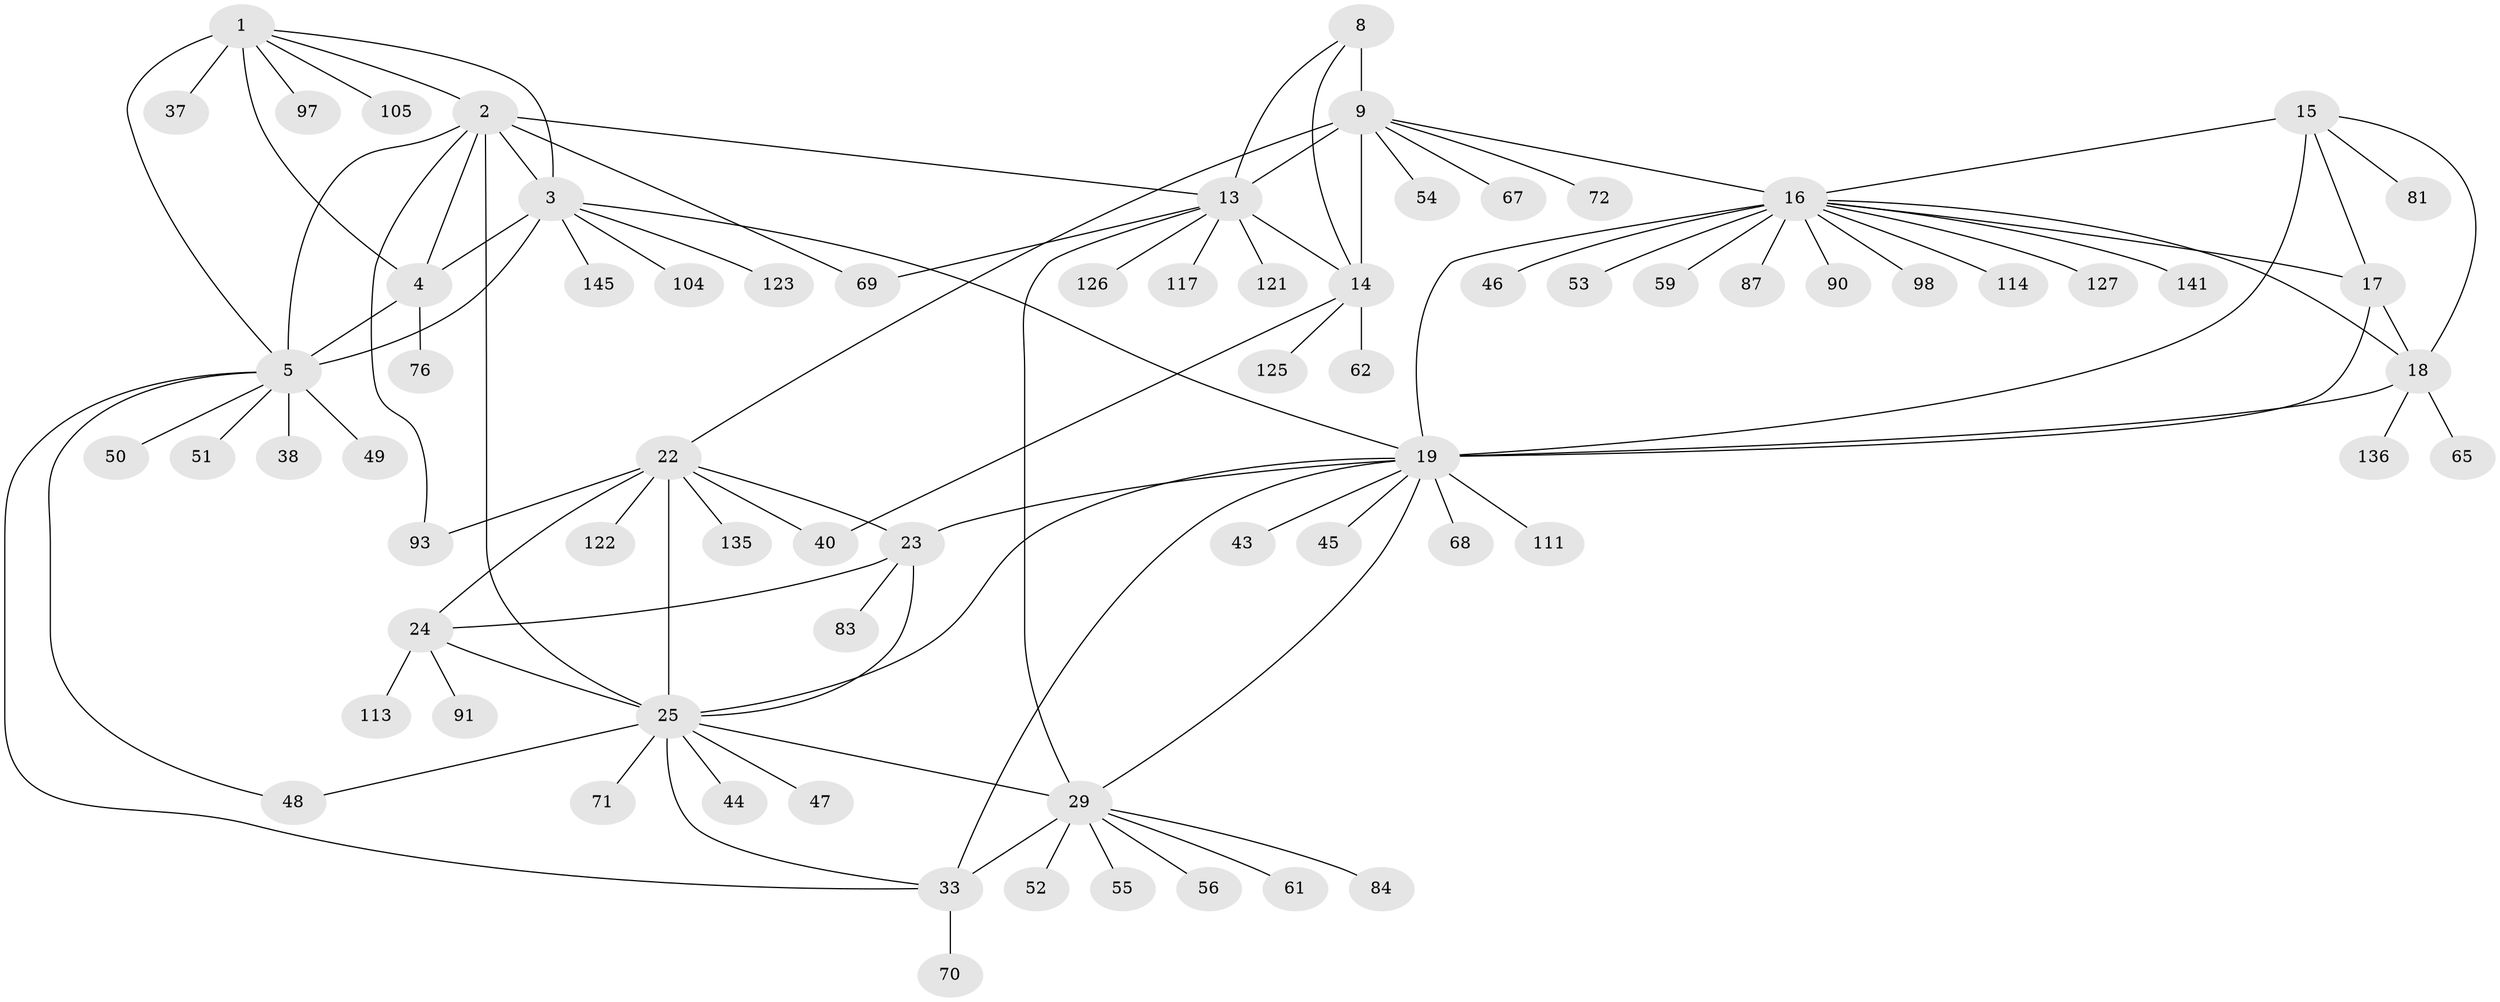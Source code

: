 // original degree distribution, {10: 0.0410958904109589, 13: 0.00684931506849315, 7: 0.04794520547945205, 11: 0.0273972602739726, 8: 0.0547945205479452, 9: 0.03424657534246575, 12: 0.00684931506849315, 16: 0.00684931506849315, 14: 0.0136986301369863, 2: 0.1232876712328767, 1: 0.6164383561643836, 3: 0.02054794520547945}
// Generated by graph-tools (version 1.1) at 2025/16/03/09/25 04:16:00]
// undirected, 73 vertices, 103 edges
graph export_dot {
graph [start="1"]
  node [color=gray90,style=filled];
  1 [super="+73"];
  2 [super="+74"];
  3;
  4;
  5 [super="+7+36+6"];
  8 [super="+116"];
  9 [super="+10+77"];
  13;
  14;
  15;
  16;
  17 [super="+57+100+143+120+92"];
  18;
  19 [super="+20+94+140+32"];
  22;
  23;
  24;
  25 [super="+75+27+26"];
  29 [super="+30"];
  33;
  37;
  38;
  40 [super="+142+42"];
  43 [super="+115"];
  44;
  45;
  46;
  47 [super="+79"];
  48;
  49;
  50;
  51;
  52;
  53;
  54;
  55;
  56;
  59;
  61 [super="+132"];
  62 [super="+138"];
  65;
  67;
  68;
  69 [super="+80"];
  70 [super="+88"];
  71;
  72;
  76;
  81;
  83;
  84;
  87;
  90;
  91;
  93 [super="+106"];
  97;
  98;
  104;
  105;
  111;
  113;
  114;
  117;
  121;
  122;
  123;
  125;
  126;
  127;
  135;
  136;
  141;
  145;
  1 -- 2;
  1 -- 3;
  1 -- 4;
  1 -- 5 [weight=3];
  1 -- 37;
  1 -- 97;
  1 -- 105;
  2 -- 3;
  2 -- 4;
  2 -- 5 [weight=3];
  2 -- 13;
  2 -- 93;
  2 -- 69;
  2 -- 25 [weight=3];
  3 -- 4;
  3 -- 5 [weight=3];
  3 -- 104;
  3 -- 123;
  3 -- 145;
  3 -- 19;
  4 -- 5 [weight=3];
  4 -- 76;
  5 -- 33;
  5 -- 38;
  5 -- 48;
  5 -- 49;
  5 -- 50;
  5 -- 51;
  8 -- 9 [weight=4];
  8 -- 13;
  8 -- 14;
  9 -- 13 [weight=4];
  9 -- 14 [weight=4];
  9 -- 16;
  9 -- 67;
  9 -- 72;
  9 -- 22;
  9 -- 54;
  13 -- 14;
  13 -- 29;
  13 -- 69;
  13 -- 117;
  13 -- 121;
  13 -- 126;
  14 -- 40;
  14 -- 62;
  14 -- 125;
  15 -- 16;
  15 -- 17;
  15 -- 18;
  15 -- 19 [weight=3];
  15 -- 81;
  16 -- 17;
  16 -- 18;
  16 -- 19 [weight=3];
  16 -- 46;
  16 -- 53;
  16 -- 59;
  16 -- 87;
  16 -- 90;
  16 -- 98;
  16 -- 114;
  16 -- 127;
  16 -- 141;
  17 -- 18;
  17 -- 19 [weight=3];
  18 -- 19 [weight=3];
  18 -- 65;
  18 -- 136;
  19 -- 23;
  19 -- 45;
  19 -- 43;
  19 -- 111;
  19 -- 33;
  19 -- 68;
  19 -- 25;
  19 -- 29 [weight=4];
  22 -- 23;
  22 -- 24;
  22 -- 25 [weight=4];
  22 -- 93;
  22 -- 122;
  22 -- 135;
  22 -- 40;
  23 -- 24;
  23 -- 25 [weight=4];
  23 -- 83;
  24 -- 25 [weight=4];
  24 -- 91;
  24 -- 113;
  25 -- 33;
  25 -- 71;
  25 -- 47;
  25 -- 48;
  25 -- 29 [weight=5];
  25 -- 44;
  29 -- 33 [weight=4];
  29 -- 61;
  29 -- 84;
  29 -- 52;
  29 -- 55;
  29 -- 56;
  33 -- 70;
}

